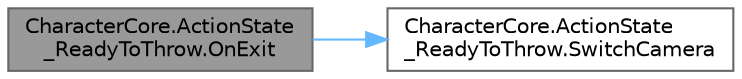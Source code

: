 digraph "CharacterCore.ActionState_ReadyToThrow.OnExit"
{
 // LATEX_PDF_SIZE
  bgcolor="transparent";
  edge [fontname=Helvetica,fontsize=10,labelfontname=Helvetica,labelfontsize=10];
  node [fontname=Helvetica,fontsize=10,shape=box,height=0.2,width=0.4];
  rankdir="LR";
  Node1 [id="Node000001",label="CharacterCore.ActionState\l_ReadyToThrow.OnExit",height=0.2,width=0.4,color="gray40", fillcolor="grey60", style="filled", fontcolor="black",tooltip=" "];
  Node1 -> Node2 [id="edge2_Node000001_Node000002",color="steelblue1",style="solid",tooltip=" "];
  Node2 [id="Node000002",label="CharacterCore.ActionState\l_ReadyToThrow.SwitchCamera",height=0.2,width=0.4,color="grey40", fillcolor="white", style="filled",URL="$class_character_core_1_1_action_state___ready_to_throw.html#af167a89d98aebe1ff49e7dcd3acbf0e6",tooltip=" "];
}

